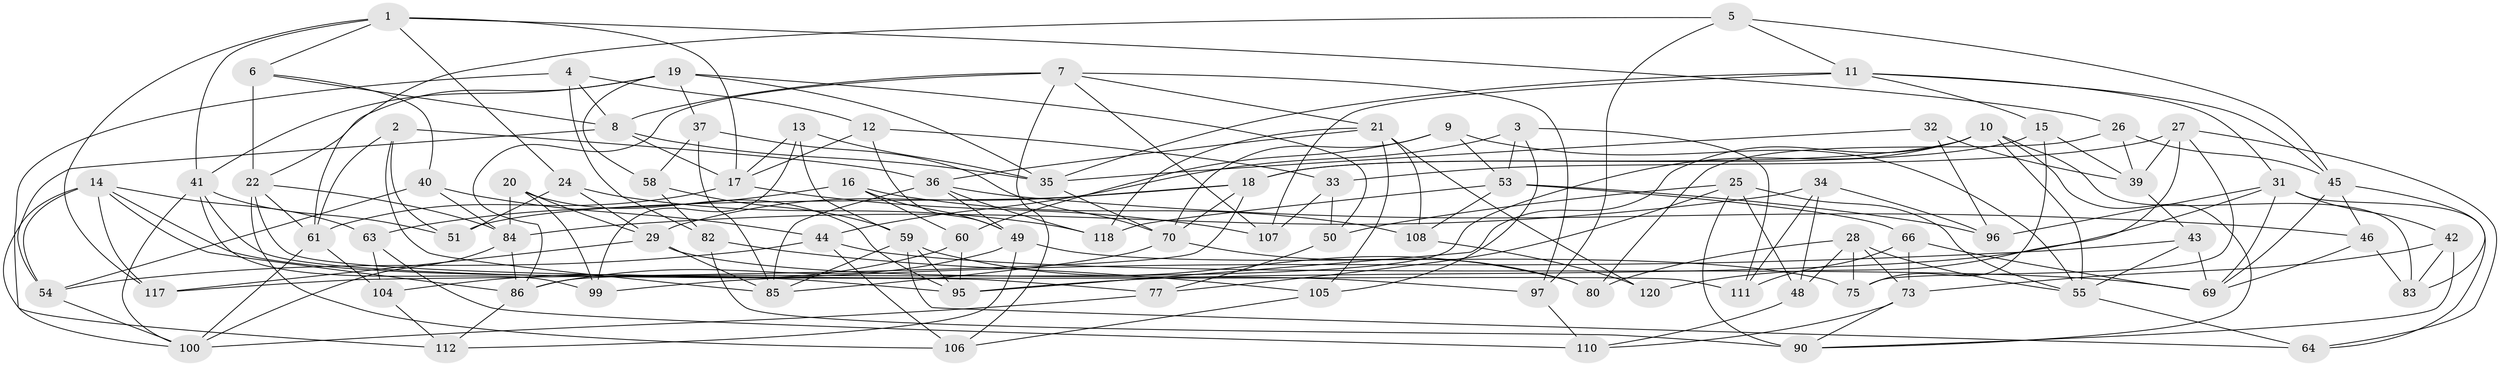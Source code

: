 // original degree distribution, {4: 1.0}
// Generated by graph-tools (version 1.1) at 2025/11/02/27/25 16:11:42]
// undirected, 85 vertices, 202 edges
graph export_dot {
graph [start="1"]
  node [color=gray90,style=filled];
  1 [super="+67"];
  2;
  3;
  4;
  5;
  6;
  7 [super="+92"];
  8 [super="+68"];
  9;
  10 [super="+116"];
  11 [super="+23"];
  12;
  13;
  14 [super="+81"];
  15;
  16;
  17 [super="+101"];
  18 [super="+76"];
  19 [super="+30"];
  20;
  21 [super="+52"];
  22 [super="+87"];
  24;
  25 [super="+47"];
  26;
  27 [super="+89"];
  28 [super="+65"];
  29 [super="+79"];
  31 [super="+114"];
  32;
  33;
  34;
  35 [super="+38"];
  36 [super="+71"];
  37;
  39 [super="+72"];
  40;
  41 [super="+62"];
  42;
  43;
  44 [super="+57"];
  45 [super="+94"];
  46;
  48;
  49 [super="+113"];
  50;
  51;
  53 [super="+93"];
  54 [super="+74"];
  55 [super="+56"];
  58;
  59 [super="+78"];
  60;
  61 [super="+115"];
  63;
  64;
  66;
  69 [super="+98"];
  70 [super="+109"];
  73 [super="+121"];
  75;
  77;
  80;
  82;
  83;
  84 [super="+91"];
  85 [super="+103"];
  86 [super="+88"];
  90 [super="+102"];
  95 [super="+119"];
  96;
  97;
  99;
  100 [super="+122"];
  104;
  105;
  106;
  107;
  108;
  110;
  111;
  112;
  117;
  118;
  120;
  1 -- 117;
  1 -- 41;
  1 -- 17;
  1 -- 24;
  1 -- 26;
  1 -- 6;
  2 -- 61;
  2 -- 51;
  2 -- 85;
  2 -- 36;
  3 -- 111;
  3 -- 53;
  3 -- 105;
  3 -- 44;
  4 -- 8;
  4 -- 82;
  4 -- 12;
  4 -- 112;
  5 -- 97;
  5 -- 61;
  5 -- 11;
  5 -- 45;
  6 -- 40;
  6 -- 8;
  6 -- 22;
  7 -- 107;
  7 -- 106;
  7 -- 97;
  7 -- 21;
  7 -- 86;
  7 -- 8;
  8 -- 17;
  8 -- 35;
  8 -- 54;
  9 -- 55;
  9 -- 60;
  9 -- 53;
  9 -- 70;
  10 -- 95;
  10 -- 83;
  10 -- 90;
  10 -- 18;
  10 -- 86;
  10 -- 55;
  11 -- 15;
  11 -- 35;
  11 -- 107;
  11 -- 45;
  11 -- 31;
  12 -- 33;
  12 -- 17;
  12 -- 49;
  13 -- 99;
  13 -- 17;
  13 -- 59;
  13 -- 35;
  14 -- 63;
  14 -- 86;
  14 -- 100;
  14 -- 95;
  14 -- 117;
  14 -- 54;
  15 -- 75;
  15 -- 39;
  15 -- 18;
  16 -- 63;
  16 -- 108;
  16 -- 49;
  16 -- 60;
  17 -- 107;
  17 -- 61;
  18 -- 51;
  18 -- 117;
  18 -- 29;
  18 -- 70;
  19 -- 58;
  19 -- 35;
  19 -- 50;
  19 -- 41;
  19 -- 37;
  19 -- 22;
  20 -- 29;
  20 -- 99;
  20 -- 84;
  20 -- 95;
  21 -- 118;
  21 -- 105;
  21 -- 120;
  21 -- 108;
  21 -- 36;
  22 -- 106;
  22 -- 84;
  22 -- 111;
  22 -- 61;
  24 -- 51;
  24 -- 118;
  24 -- 29;
  25 -- 77;
  25 -- 48;
  25 -- 50;
  25 -- 90 [weight=2];
  25 -- 55;
  26 -- 80;
  26 -- 45;
  26 -- 39;
  27 -- 120 [weight=2];
  27 -- 64;
  27 -- 33;
  27 -- 75;
  27 -- 39;
  28 -- 48;
  28 -- 73 [weight=2];
  28 -- 80;
  28 -- 75;
  28 -- 55;
  29 -- 85;
  29 -- 97;
  29 -- 117;
  31 -- 96;
  31 -- 95;
  31 -- 42;
  31 -- 64;
  31 -- 69;
  32 -- 39 [weight=2];
  32 -- 96;
  32 -- 35;
  33 -- 107;
  33 -- 50;
  34 -- 48;
  34 -- 96;
  34 -- 84;
  34 -- 111;
  35 -- 70;
  36 -- 118;
  36 -- 49;
  36 -- 85;
  36 -- 46;
  37 -- 70;
  37 -- 58;
  37 -- 85;
  39 -- 43;
  40 -- 84;
  40 -- 44;
  40 -- 54;
  41 -- 77;
  41 -- 99;
  41 -- 51;
  41 -- 100;
  42 -- 73;
  42 -- 83;
  42 -- 90;
  43 -- 99;
  43 -- 69;
  43 -- 55;
  44 -- 106;
  44 -- 69;
  44 -- 54 [weight=2];
  45 -- 83;
  45 -- 46;
  45 -- 69;
  46 -- 83;
  46 -- 69;
  48 -- 110;
  49 -- 86;
  49 -- 112;
  49 -- 75;
  50 -- 77;
  53 -- 66;
  53 -- 108;
  53 -- 96;
  53 -- 118;
  54 -- 100;
  55 -- 64;
  58 -- 82;
  58 -- 59;
  59 -- 80;
  59 -- 64;
  59 -- 85;
  59 -- 95;
  60 -- 104;
  60 -- 95;
  61 -- 104;
  61 -- 100;
  63 -- 104;
  63 -- 110;
  66 -- 69;
  66 -- 111;
  66 -- 73;
  70 -- 80;
  70 -- 85;
  73 -- 90;
  73 -- 110;
  77 -- 100;
  82 -- 105;
  82 -- 90;
  84 -- 100;
  84 -- 86;
  86 -- 112;
  97 -- 110;
  104 -- 112;
  105 -- 106;
  108 -- 120;
}
